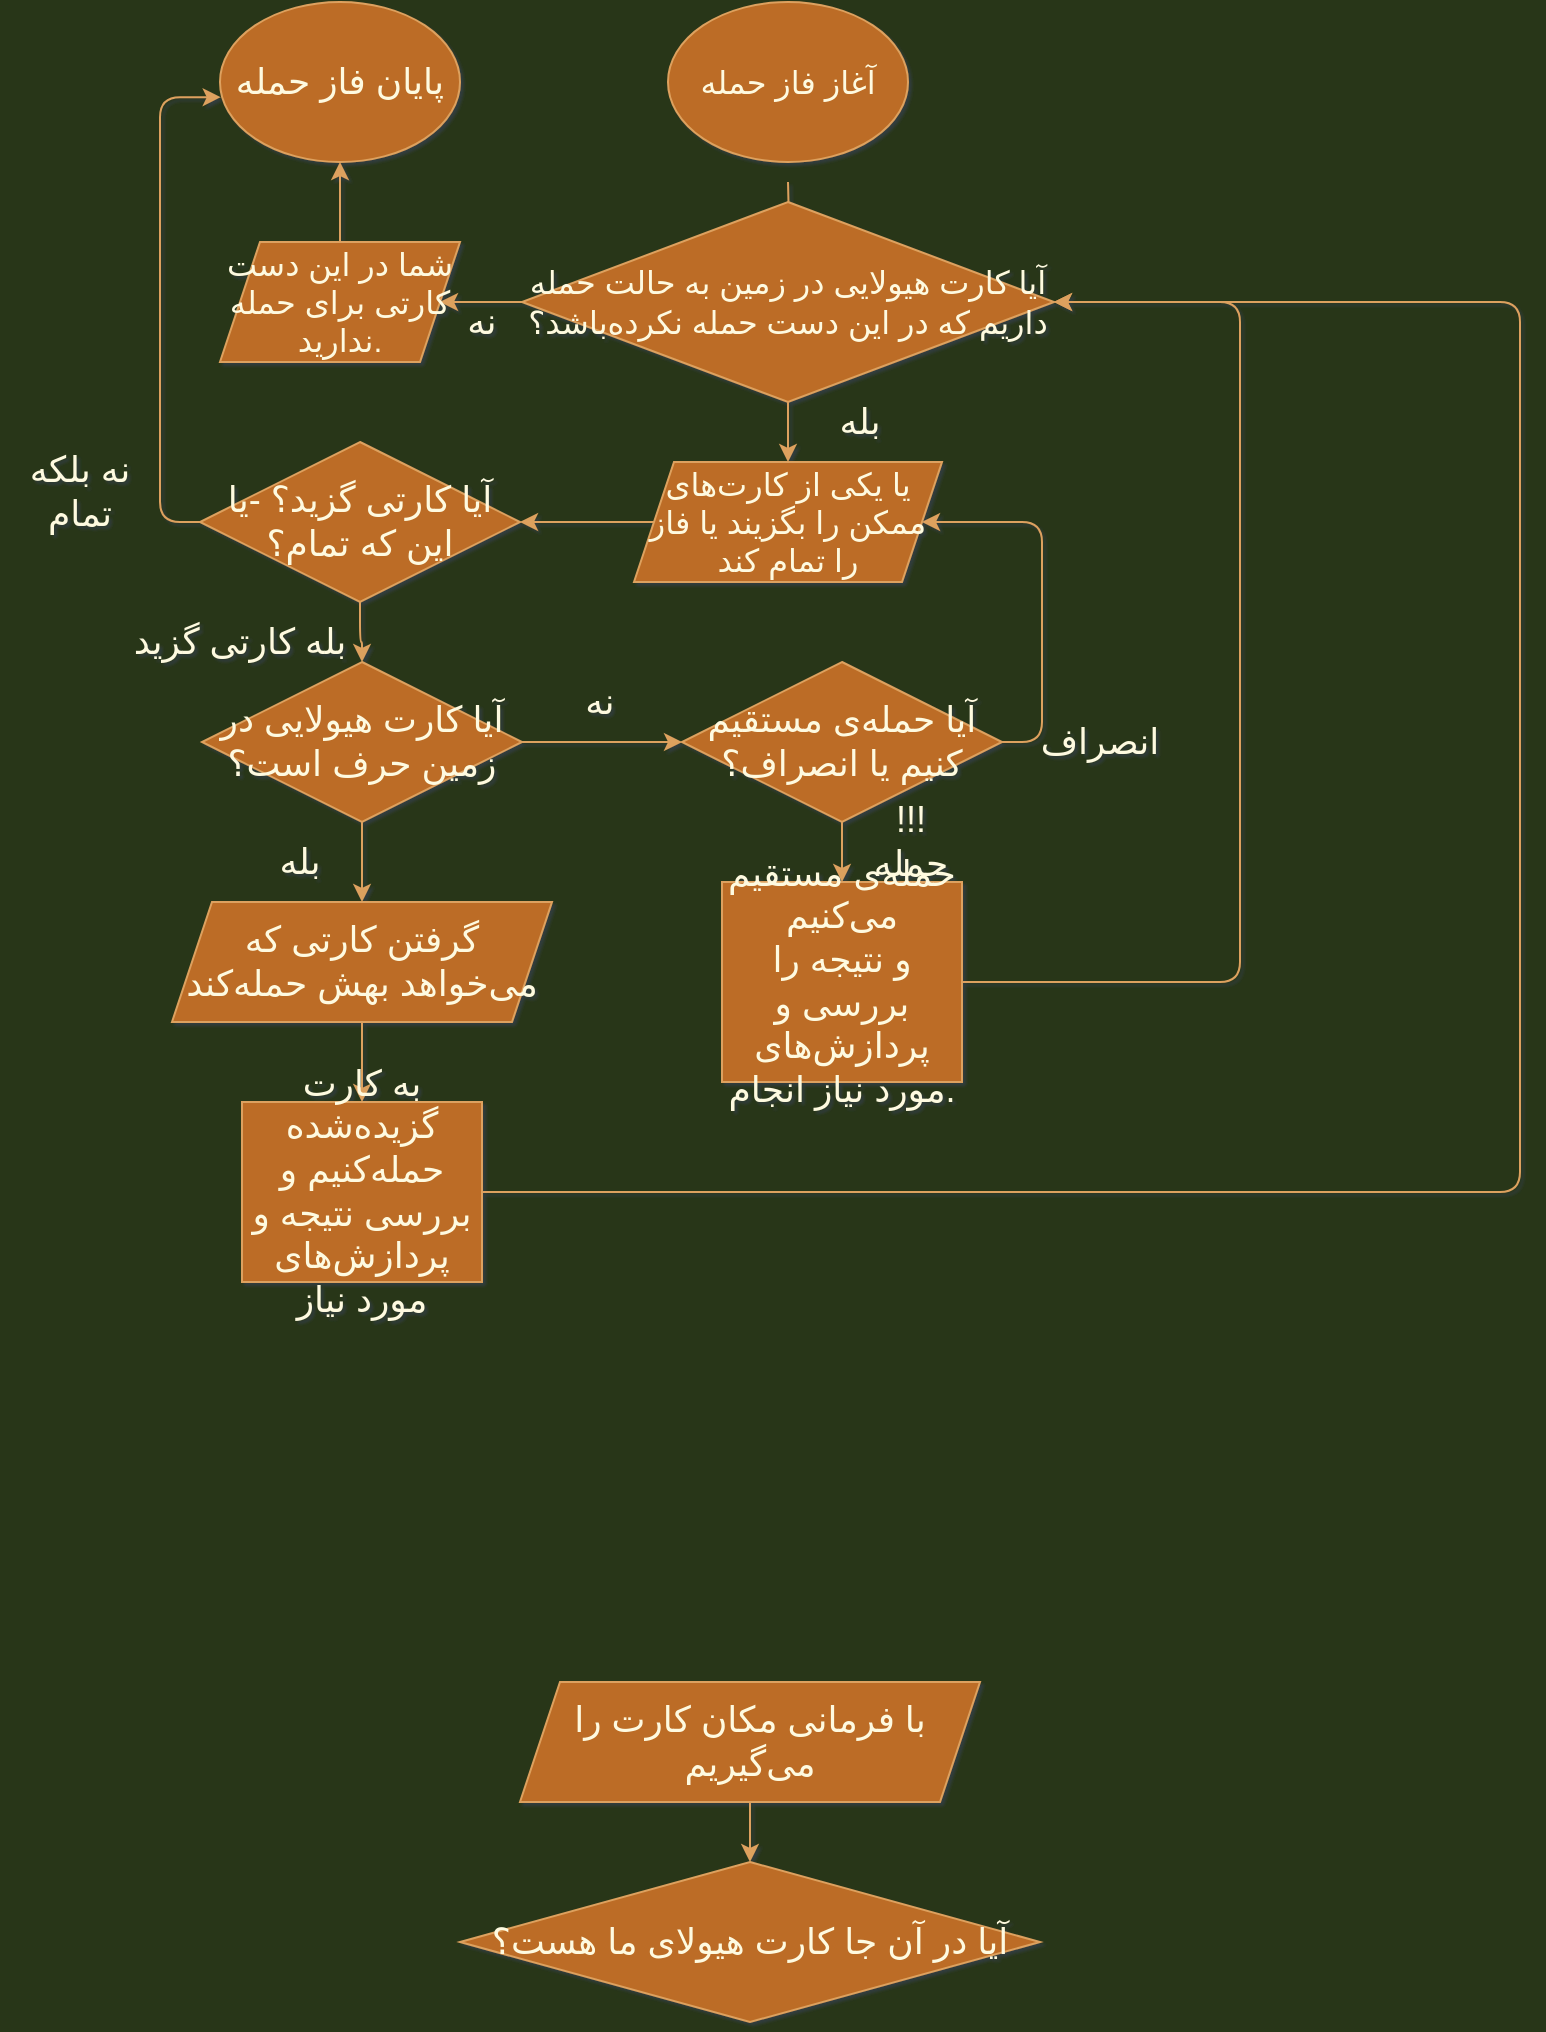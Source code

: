 <mxfile version="13.9.8" type="device" pages="2"><diagram id="C5RBs43oDa-KdzZeNtuy" name="‌فاز حمله"><mxGraphModel dx="1384" dy="1636" grid="1" gridSize="10" guides="1" tooltips="1" connect="1" arrows="1" fold="1" page="1" pageScale="1" pageWidth="1169" pageHeight="827" background="#283618" math="0" shadow="1"><root><mxCell id="WIyWlLk6GJQsqaUBKTNV-0"/><mxCell id="WIyWlLk6GJQsqaUBKTNV-1" parent="WIyWlLk6GJQsqaUBKTNV-0"/><mxCell id="FFREqT8t1xSqENXU2XD2-1" value="" style="edgeStyle=orthogonalEdgeStyle;orthogonalLoop=1;jettySize=auto;html=1;labelBackgroundColor=#283618;strokeColor=#DDA15E;fontColor=#FEFAE0;" edge="1" parent="WIyWlLk6GJQsqaUBKTNV-1" source="WIyWlLk6GJQsqaUBKTNV-3"><mxGeometry relative="1" as="geometry"><mxPoint x="220" y="200" as="targetPoint"/></mxGeometry></mxCell><mxCell id="WIyWlLk6GJQsqaUBKTNV-4" value="Yes" style="html=1;jettySize=auto;orthogonalLoop=1;fontSize=11;endArrow=block;endFill=0;endSize=8;strokeWidth=1;shadow=0;labelBackgroundColor=none;edgeStyle=orthogonalEdgeStyle;strokeColor=#DDA15E;fontColor=#FEFAE0;" parent="WIyWlLk6GJQsqaUBKTNV-1" target="WIyWlLk6GJQsqaUBKTNV-10" edge="1"><mxGeometry y="20" relative="1" as="geometry"><mxPoint as="offset"/><mxPoint x="220" y="250" as="sourcePoint"/></mxGeometry></mxCell><mxCell id="FFREqT8t1xSqENXU2XD2-3" value="" style="edgeStyle=orthogonalEdgeStyle;orthogonalLoop=1;jettySize=auto;html=1;labelBackgroundColor=#283618;strokeColor=#DDA15E;fontColor=#FEFAE0;" edge="1" parent="WIyWlLk6GJQsqaUBKTNV-1" source="WIyWlLk6GJQsqaUBKTNV-12"><mxGeometry relative="1" as="geometry"><mxPoint x="240" y="330" as="targetPoint"/></mxGeometry></mxCell><mxCell id="FFREqT8t1xSqENXU2XD2-6" value="" style="edgeStyle=orthogonalEdgeStyle;orthogonalLoop=1;jettySize=auto;html=1;labelBackgroundColor=#283618;strokeColor=#DDA15E;fontColor=#FEFAE0;" edge="1" parent="WIyWlLk6GJQsqaUBKTNV-1" target="FFREqT8t1xSqENXU2XD2-5"><mxGeometry relative="1" as="geometry"><mxPoint x="554" y="-660" as="sourcePoint"/></mxGeometry></mxCell><mxCell id="FFREqT8t1xSqENXU2XD2-8" value="" style="edgeStyle=orthogonalEdgeStyle;orthogonalLoop=1;jettySize=auto;html=1;labelBackgroundColor=#283618;strokeColor=#DDA15E;fontColor=#FEFAE0;" edge="1" parent="WIyWlLk6GJQsqaUBKTNV-1" source="FFREqT8t1xSqENXU2XD2-5"><mxGeometry relative="1" as="geometry"><mxPoint x="380" y="-600" as="targetPoint"/></mxGeometry></mxCell><mxCell id="FFREqT8t1xSqENXU2XD2-19" value="" style="edgeStyle=orthogonalEdgeStyle;orthogonalLoop=1;jettySize=auto;html=1;labelBackgroundColor=#283618;strokeColor=#DDA15E;fontColor=#FEFAE0;" edge="1" parent="WIyWlLk6GJQsqaUBKTNV-1" source="FFREqT8t1xSqENXU2XD2-5" target="FFREqT8t1xSqENXU2XD2-18"><mxGeometry relative="1" as="geometry"/></mxCell><mxCell id="FFREqT8t1xSqENXU2XD2-5" value="&lt;font size=&quot;3&quot;&gt;آیا کارت هیولایی در زمین به حالت حمله داریم که در این دست حمله نکرده‌باشد؟&lt;/font&gt;" style="rhombus;whiteSpace=wrap;html=1;fillColor=#BC6C25;strokeColor=#DDA15E;fontColor=#FEFAE0;" vertex="1" parent="WIyWlLk6GJQsqaUBKTNV-1"><mxGeometry x="421" y="-650" width="266" height="100" as="geometry"/></mxCell><mxCell id="FFREqT8t1xSqENXU2XD2-10" value="&lt;font size=&quot;3&quot;&gt;آغاز فاز حمله&lt;/font&gt;" style="ellipse;whiteSpace=wrap;html=1;fillColor=#BC6C25;strokeColor=#DDA15E;fontColor=#FEFAE0;" vertex="1" parent="WIyWlLk6GJQsqaUBKTNV-1"><mxGeometry x="494" y="-750" width="120" height="80" as="geometry"/></mxCell><mxCell id="FFREqT8t1xSqENXU2XD2-14" value="" style="edgeStyle=orthogonalEdgeStyle;orthogonalLoop=1;jettySize=auto;html=1;labelBackgroundColor=#283618;strokeColor=#DDA15E;fontColor=#FEFAE0;" edge="1" parent="WIyWlLk6GJQsqaUBKTNV-1" source="FFREqT8t1xSqENXU2XD2-12" target="FFREqT8t1xSqENXU2XD2-13"><mxGeometry relative="1" as="geometry"/></mxCell><mxCell id="FFREqT8t1xSqENXU2XD2-12" value="&lt;font size=&quot;3&quot;&gt;شما در این دست کارتی برای حمله ندارید.&lt;/font&gt;" style="shape=parallelogram;perimeter=parallelogramPerimeter;whiteSpace=wrap;html=1;fixedSize=1;fillColor=#BC6C25;strokeColor=#DDA15E;fontColor=#FEFAE0;" vertex="1" parent="WIyWlLk6GJQsqaUBKTNV-1"><mxGeometry x="270" y="-630" width="120" height="60" as="geometry"/></mxCell><mxCell id="FFREqT8t1xSqENXU2XD2-13" value="&lt;font style=&quot;font-size: 18px&quot;&gt;پایان فاز حمله&lt;/font&gt;" style="ellipse;whiteSpace=wrap;html=1;fillColor=#BC6C25;strokeColor=#DDA15E;fontColor=#FEFAE0;" vertex="1" parent="WIyWlLk6GJQsqaUBKTNV-1"><mxGeometry x="270" y="-750" width="120" height="80" as="geometry"/></mxCell><mxCell id="FFREqT8t1xSqENXU2XD2-16" value="&lt;font style=&quot;font-size: 18px&quot;&gt;نه&lt;/font&gt;" style="text;html=1;strokeColor=none;fillColor=none;align=center;verticalAlign=middle;whiteSpace=wrap;fontColor=#FEFAE0;" vertex="1" parent="WIyWlLk6GJQsqaUBKTNV-1"><mxGeometry x="381" y="-600" width="40" height="20" as="geometry"/></mxCell><mxCell id="FFREqT8t1xSqENXU2XD2-21" value="" style="edgeStyle=orthogonalEdgeStyle;orthogonalLoop=1;jettySize=auto;html=1;labelBackgroundColor=#283618;strokeColor=#DDA15E;fontColor=#FEFAE0;" edge="1" parent="WIyWlLk6GJQsqaUBKTNV-1" source="FFREqT8t1xSqENXU2XD2-18" target="FFREqT8t1xSqENXU2XD2-20"><mxGeometry relative="1" as="geometry"/></mxCell><mxCell id="FFREqT8t1xSqENXU2XD2-18" value="&lt;font size=&quot;3&quot;&gt;یا یکی از کارت‌های ممکن را بگزیند یا فاز را تمام کند&lt;/font&gt;" style="shape=parallelogram;perimeter=parallelogramPerimeter;whiteSpace=wrap;html=1;fixedSize=1;fillColor=#BC6C25;strokeColor=#DDA15E;fontColor=#FEFAE0;" vertex="1" parent="WIyWlLk6GJQsqaUBKTNV-1"><mxGeometry x="477" y="-520" width="154" height="60" as="geometry"/></mxCell><mxCell id="FFREqT8t1xSqENXU2XD2-25" style="edgeStyle=orthogonalEdgeStyle;orthogonalLoop=1;jettySize=auto;html=1;exitX=0;exitY=0.5;exitDx=0;exitDy=0;entryX=0.003;entryY=0.595;entryDx=0;entryDy=0;entryPerimeter=0;labelBackgroundColor=#283618;strokeColor=#DDA15E;fontColor=#FEFAE0;" edge="1" parent="WIyWlLk6GJQsqaUBKTNV-1" source="FFREqT8t1xSqENXU2XD2-20" target="FFREqT8t1xSqENXU2XD2-13"><mxGeometry relative="1" as="geometry"/></mxCell><mxCell id="FFREqT8t1xSqENXU2XD2-28" value="" style="edgeStyle=orthogonalEdgeStyle;orthogonalLoop=1;jettySize=auto;html=1;labelBackgroundColor=#283618;strokeColor=#DDA15E;fontColor=#FEFAE0;" edge="1" parent="WIyWlLk6GJQsqaUBKTNV-1" source="FFREqT8t1xSqENXU2XD2-20" target="FFREqT8t1xSqENXU2XD2-27"><mxGeometry relative="1" as="geometry"/></mxCell><mxCell id="FFREqT8t1xSqENXU2XD2-20" value="&lt;font style=&quot;font-size: 18px&quot;&gt;آیا کارتی گزید؟ -یا این که تمام؟&lt;/font&gt;" style="rhombus;whiteSpace=wrap;html=1;fillColor=#BC6C25;strokeColor=#DDA15E;fontColor=#FEFAE0;" vertex="1" parent="WIyWlLk6GJQsqaUBKTNV-1"><mxGeometry x="260" y="-530" width="160" height="80" as="geometry"/></mxCell><mxCell id="FFREqT8t1xSqENXU2XD2-26" value="&lt;font style=&quot;font-size: 18px&quot;&gt;نه بلکه تمام&lt;/font&gt;" style="text;html=1;strokeColor=none;fillColor=none;align=center;verticalAlign=middle;whiteSpace=wrap;fontColor=#FEFAE0;" vertex="1" parent="WIyWlLk6GJQsqaUBKTNV-1"><mxGeometry x="160" y="-540" width="80" height="70" as="geometry"/></mxCell><mxCell id="FFREqT8t1xSqENXU2XD2-30" value="" style="edgeStyle=orthogonalEdgeStyle;orthogonalLoop=1;jettySize=auto;html=1;labelBackgroundColor=#283618;strokeColor=#DDA15E;fontColor=#FEFAE0;" edge="1" parent="WIyWlLk6GJQsqaUBKTNV-1" source="FFREqT8t1xSqENXU2XD2-27" target="FFREqT8t1xSqENXU2XD2-29"><mxGeometry relative="1" as="geometry"/></mxCell><mxCell id="FFREqT8t1xSqENXU2XD2-39" value="" style="edgeStyle=orthogonalEdgeStyle;orthogonalLoop=1;jettySize=auto;html=1;labelBackgroundColor=#283618;strokeColor=#DDA15E;fontColor=#FEFAE0;" edge="1" parent="WIyWlLk6GJQsqaUBKTNV-1" source="FFREqT8t1xSqENXU2XD2-27" target="FFREqT8t1xSqENXU2XD2-38"><mxGeometry relative="1" as="geometry"/></mxCell><mxCell id="FFREqT8t1xSqENXU2XD2-27" value="&lt;span style=&quot;font-size: 18px&quot;&gt;آیا کارت هیولایی در زمین حرف است؟&lt;/span&gt;" style="rhombus;whiteSpace=wrap;html=1;fillColor=#BC6C25;strokeColor=#DDA15E;fontColor=#FEFAE0;" vertex="1" parent="WIyWlLk6GJQsqaUBKTNV-1"><mxGeometry x="261" y="-420" width="160" height="80" as="geometry"/></mxCell><mxCell id="FFREqT8t1xSqENXU2XD2-31" style="edgeStyle=orthogonalEdgeStyle;orthogonalLoop=1;jettySize=auto;html=1;exitX=1;exitY=0.5;exitDx=0;exitDy=0;entryX=1;entryY=0.5;entryDx=0;entryDy=0;labelBackgroundColor=#283618;strokeColor=#DDA15E;fontColor=#FEFAE0;" edge="1" parent="WIyWlLk6GJQsqaUBKTNV-1" source="FFREqT8t1xSqENXU2XD2-29" target="FFREqT8t1xSqENXU2XD2-18"><mxGeometry relative="1" as="geometry"><mxPoint x="700" y="-490" as="targetPoint"/><Array as="points"><mxPoint x="681" y="-380"/><mxPoint x="681" y="-490"/></Array></mxGeometry></mxCell><mxCell id="FFREqT8t1xSqENXU2XD2-33" value="" style="edgeStyle=orthogonalEdgeStyle;orthogonalLoop=1;jettySize=auto;html=1;labelBackgroundColor=#283618;strokeColor=#DDA15E;fontColor=#FEFAE0;" edge="1" parent="WIyWlLk6GJQsqaUBKTNV-1" source="FFREqT8t1xSqENXU2XD2-29" target="FFREqT8t1xSqENXU2XD2-32"><mxGeometry relative="1" as="geometry"/></mxCell><mxCell id="FFREqT8t1xSqENXU2XD2-29" value="&lt;span style=&quot;font-size: 18px&quot;&gt;آیا حمله‌ی مستقیم کنیم یا انصراف؟&lt;/span&gt;" style="rhombus;whiteSpace=wrap;html=1;fillColor=#BC6C25;strokeColor=#DDA15E;fontColor=#FEFAE0;" vertex="1" parent="WIyWlLk6GJQsqaUBKTNV-1"><mxGeometry x="501" y="-420" width="160" height="80" as="geometry"/></mxCell><mxCell id="FFREqT8t1xSqENXU2XD2-34" style="edgeStyle=orthogonalEdgeStyle;orthogonalLoop=1;jettySize=auto;html=1;exitX=1;exitY=0.5;exitDx=0;exitDy=0;entryX=1;entryY=0.5;entryDx=0;entryDy=0;labelBackgroundColor=#283618;strokeColor=#DDA15E;fontColor=#FEFAE0;" edge="1" parent="WIyWlLk6GJQsqaUBKTNV-1" source="FFREqT8t1xSqENXU2XD2-32" target="FFREqT8t1xSqENXU2XD2-5"><mxGeometry relative="1" as="geometry"><mxPoint x="820" y="-610" as="targetPoint"/><Array as="points"><mxPoint x="780" y="-260"/><mxPoint x="780" y="-600"/></Array></mxGeometry></mxCell><mxCell id="FFREqT8t1xSqENXU2XD2-32" value="&lt;font style=&quot;font-size: 18px&quot;&gt;حمله‌ی مستقیم می‌کنیم&lt;br&gt;و نتیجه را بررسی و پردازش‌های مورد نیاز انجام.&lt;br&gt;&lt;/font&gt;" style="whiteSpace=wrap;html=1;fillColor=#BC6C25;strokeColor=#DDA15E;fontColor=#FEFAE0;" vertex="1" parent="WIyWlLk6GJQsqaUBKTNV-1"><mxGeometry x="521" y="-310" width="120" height="100" as="geometry"/></mxCell><mxCell id="FFREqT8t1xSqENXU2XD2-35" value="&lt;font style=&quot;font-size: 18px&quot;&gt;نه&lt;/font&gt;" style="text;html=1;strokeColor=none;fillColor=none;align=center;verticalAlign=middle;whiteSpace=wrap;fontColor=#FEFAE0;" vertex="1" parent="WIyWlLk6GJQsqaUBKTNV-1"><mxGeometry x="440" y="-410" width="40" height="20" as="geometry"/></mxCell><mxCell id="FFREqT8t1xSqENXU2XD2-36" value="&lt;font style=&quot;font-size: 18px&quot;&gt;انصراف&lt;/font&gt;" style="text;html=1;strokeColor=none;fillColor=none;align=center;verticalAlign=middle;whiteSpace=wrap;fontColor=#FEFAE0;" vertex="1" parent="WIyWlLk6GJQsqaUBKTNV-1"><mxGeometry x="690" y="-390" width="40" height="20" as="geometry"/></mxCell><mxCell id="FFREqT8t1xSqENXU2XD2-37" value="&lt;font style=&quot;font-size: 18px&quot;&gt;!!!حمله&lt;/font&gt;" style="text;html=1;strokeColor=none;fillColor=none;align=center;verticalAlign=middle;whiteSpace=wrap;fontColor=#FEFAE0;" vertex="1" parent="WIyWlLk6GJQsqaUBKTNV-1"><mxGeometry x="591" y="-340" width="49" height="20" as="geometry"/></mxCell><mxCell id="FFREqT8t1xSqENXU2XD2-41" value="" style="edgeStyle=orthogonalEdgeStyle;orthogonalLoop=1;jettySize=auto;html=1;labelBackgroundColor=#283618;strokeColor=#DDA15E;fontColor=#FEFAE0;" edge="1" parent="WIyWlLk6GJQsqaUBKTNV-1" source="FFREqT8t1xSqENXU2XD2-38" target="FFREqT8t1xSqENXU2XD2-40"><mxGeometry relative="1" as="geometry"/></mxCell><mxCell id="FFREqT8t1xSqENXU2XD2-38" value="&lt;font style=&quot;font-size: 18px&quot;&gt;گرفتن کارتی که می‌خواهد بهش حمله‌کند&lt;/font&gt;" style="shape=parallelogram;perimeter=parallelogramPerimeter;whiteSpace=wrap;html=1;fixedSize=1;fillColor=#BC6C25;strokeColor=#DDA15E;fontColor=#FEFAE0;" vertex="1" parent="WIyWlLk6GJQsqaUBKTNV-1"><mxGeometry x="246" y="-300" width="190" height="60" as="geometry"/></mxCell><mxCell id="FFREqT8t1xSqENXU2XD2-42" style="edgeStyle=orthogonalEdgeStyle;orthogonalLoop=1;jettySize=auto;html=1;exitX=1;exitY=0.5;exitDx=0;exitDy=0;entryX=1;entryY=0.5;entryDx=0;entryDy=0;labelBackgroundColor=#283618;strokeColor=#DDA15E;fontColor=#FEFAE0;" edge="1" parent="WIyWlLk6GJQsqaUBKTNV-1" source="FFREqT8t1xSqENXU2XD2-40" target="FFREqT8t1xSqENXU2XD2-5"><mxGeometry relative="1" as="geometry"><Array as="points"><mxPoint x="920" y="-155"/><mxPoint x="920" y="-600"/></Array></mxGeometry></mxCell><mxCell id="FFREqT8t1xSqENXU2XD2-40" value="&lt;font style=&quot;font-size: 18px&quot;&gt;به کارت گزیده‌شده حمله‌کنیم و بررسی نتیجه و پردازش‌های مورد نیاز&lt;/font&gt;" style="whiteSpace=wrap;html=1;fillColor=#BC6C25;strokeColor=#DDA15E;fontColor=#FEFAE0;" vertex="1" parent="WIyWlLk6GJQsqaUBKTNV-1"><mxGeometry x="281" y="-200" width="120" height="90" as="geometry"/></mxCell><mxCell id="FFREqT8t1xSqENXU2XD2-43" value="&lt;font style=&quot;font-size: 18px&quot;&gt;بله&lt;/font&gt;" style="text;html=1;strokeColor=none;fillColor=none;align=center;verticalAlign=middle;whiteSpace=wrap;fontColor=#FEFAE0;" vertex="1" parent="WIyWlLk6GJQsqaUBKTNV-1"><mxGeometry x="570" y="-550" width="40" height="20" as="geometry"/></mxCell><mxCell id="FFREqT8t1xSqENXU2XD2-44" value="&lt;font style=&quot;font-size: 18px&quot;&gt;بله کارتی گزید&lt;/font&gt;" style="text;html=1;strokeColor=none;fillColor=none;align=center;verticalAlign=middle;whiteSpace=wrap;fontColor=#FEFAE0;" vertex="1" parent="WIyWlLk6GJQsqaUBKTNV-1"><mxGeometry x="210" y="-440" width="140" height="20" as="geometry"/></mxCell><mxCell id="FFREqT8t1xSqENXU2XD2-46" value="&lt;font style=&quot;font-size: 18px&quot;&gt;بله&lt;/font&gt;" style="text;html=1;strokeColor=none;fillColor=none;align=center;verticalAlign=middle;whiteSpace=wrap;fontColor=#FEFAE0;" vertex="1" parent="WIyWlLk6GJQsqaUBKTNV-1"><mxGeometry x="290" y="-330" width="40" height="20" as="geometry"/></mxCell><mxCell id="a5oqWzAmiNsecMrfB7ib-3" value="" style="edgeStyle=orthogonalEdgeStyle;curved=0;rounded=1;sketch=0;orthogonalLoop=1;jettySize=auto;html=1;strokeColor=#DDA15E;fillColor=#BC6C25;fontColor=#FEFAE0;" edge="1" parent="WIyWlLk6GJQsqaUBKTNV-1" source="a5oqWzAmiNsecMrfB7ib-1" target="a5oqWzAmiNsecMrfB7ib-2"><mxGeometry relative="1" as="geometry"/></mxCell><mxCell id="a5oqWzAmiNsecMrfB7ib-1" value="&lt;font style=&quot;font-size: 18px&quot;&gt;با فرمانی مکان کارت را می‌گیریم&lt;/font&gt;" style="shape=parallelogram;perimeter=parallelogramPerimeter;whiteSpace=wrap;html=1;fixedSize=1;rounded=0;sketch=0;strokeColor=#DDA15E;fillColor=#BC6C25;fontColor=#FEFAE0;" vertex="1" parent="WIyWlLk6GJQsqaUBKTNV-1"><mxGeometry x="420" y="90" width="230" height="60" as="geometry"/></mxCell><mxCell id="a5oqWzAmiNsecMrfB7ib-2" value="&lt;font style=&quot;font-size: 18px&quot;&gt;آیا در آن جا کارت هیولای ما هست؟&lt;/font&gt;" style="rhombus;whiteSpace=wrap;html=1;rounded=0;fontColor=#FEFAE0;strokeColor=#DDA15E;fillColor=#BC6C25;sketch=0;" vertex="1" parent="WIyWlLk6GJQsqaUBKTNV-1"><mxGeometry x="390" y="180" width="290" height="80" as="geometry"/></mxCell></root></mxGraphModel></diagram><diagram id="atEnlcx_RNerHEn1xEYG" name="Page-2"><mxGraphModel dx="1024" dy="592" grid="1" gridSize="10" guides="1" tooltips="1" connect="1" arrows="1" fold="1" page="1" pageScale="1" pageWidth="1169" pageHeight="827" math="0" shadow="0"><root><mxCell id="ORNOK5IH1tnJ60k5ZU1T-0"/><mxCell id="ORNOK5IH1tnJ60k5ZU1T-1" parent="ORNOK5IH1tnJ60k5ZU1T-0"/></root></mxGraphModel></diagram></mxfile>